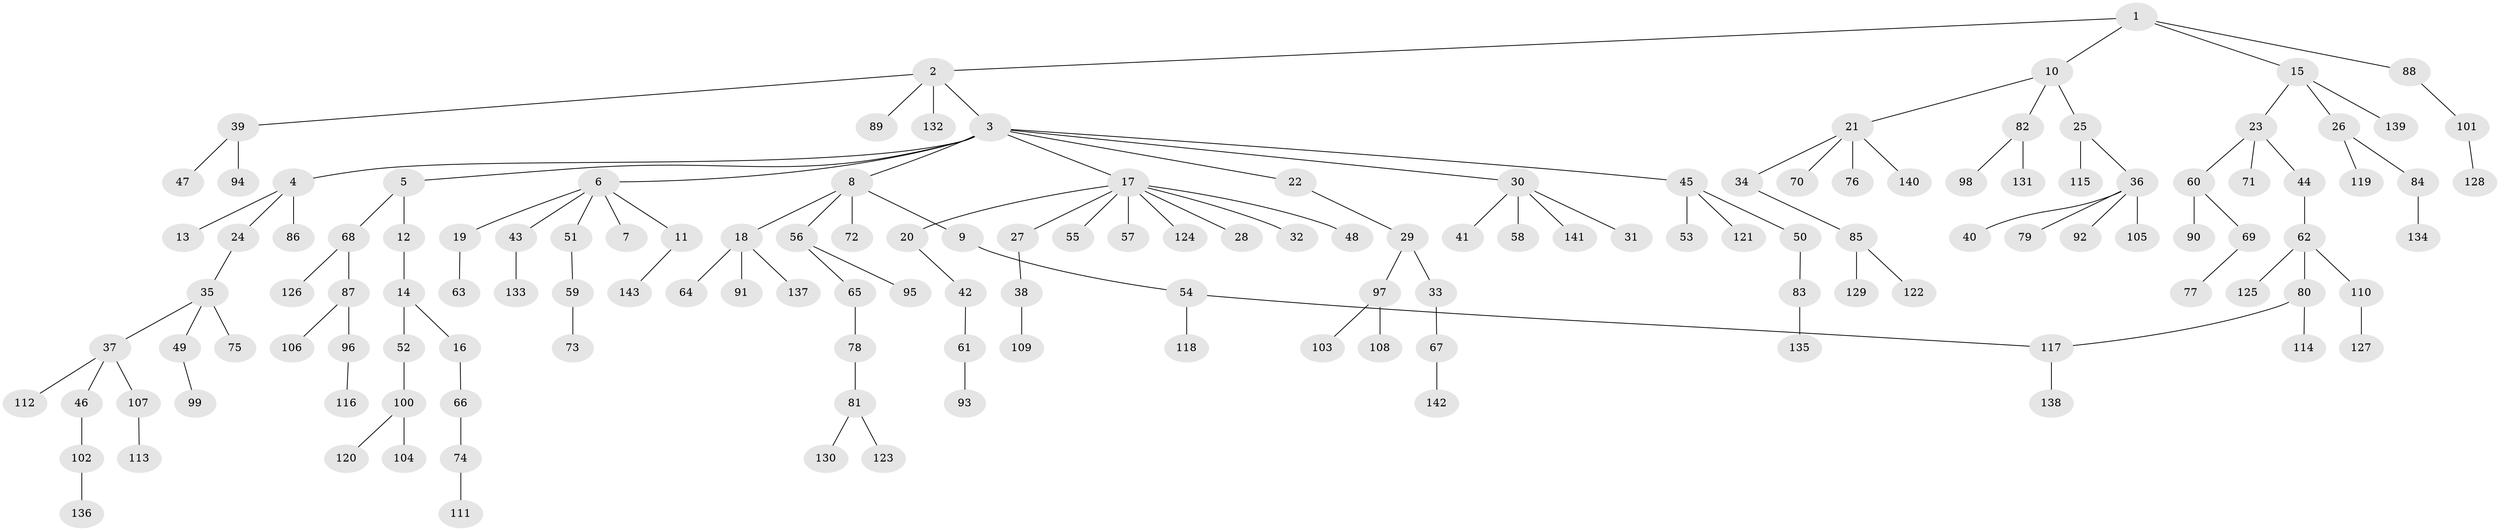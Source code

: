 // coarse degree distribution, {4: 0.10891089108910891, 9: 0.009900990099009901, 3: 0.06930693069306931, 6: 0.009900990099009901, 1: 0.5148514851485149, 5: 0.019801980198019802, 2: 0.25742574257425743, 8: 0.009900990099009901}
// Generated by graph-tools (version 1.1) at 2025/51/02/27/25 19:51:39]
// undirected, 143 vertices, 143 edges
graph export_dot {
graph [start="1"]
  node [color=gray90,style=filled];
  1;
  2;
  3;
  4;
  5;
  6;
  7;
  8;
  9;
  10;
  11;
  12;
  13;
  14;
  15;
  16;
  17;
  18;
  19;
  20;
  21;
  22;
  23;
  24;
  25;
  26;
  27;
  28;
  29;
  30;
  31;
  32;
  33;
  34;
  35;
  36;
  37;
  38;
  39;
  40;
  41;
  42;
  43;
  44;
  45;
  46;
  47;
  48;
  49;
  50;
  51;
  52;
  53;
  54;
  55;
  56;
  57;
  58;
  59;
  60;
  61;
  62;
  63;
  64;
  65;
  66;
  67;
  68;
  69;
  70;
  71;
  72;
  73;
  74;
  75;
  76;
  77;
  78;
  79;
  80;
  81;
  82;
  83;
  84;
  85;
  86;
  87;
  88;
  89;
  90;
  91;
  92;
  93;
  94;
  95;
  96;
  97;
  98;
  99;
  100;
  101;
  102;
  103;
  104;
  105;
  106;
  107;
  108;
  109;
  110;
  111;
  112;
  113;
  114;
  115;
  116;
  117;
  118;
  119;
  120;
  121;
  122;
  123;
  124;
  125;
  126;
  127;
  128;
  129;
  130;
  131;
  132;
  133;
  134;
  135;
  136;
  137;
  138;
  139;
  140;
  141;
  142;
  143;
  1 -- 2;
  1 -- 10;
  1 -- 15;
  1 -- 88;
  2 -- 3;
  2 -- 39;
  2 -- 89;
  2 -- 132;
  3 -- 4;
  3 -- 5;
  3 -- 6;
  3 -- 8;
  3 -- 17;
  3 -- 22;
  3 -- 30;
  3 -- 45;
  4 -- 13;
  4 -- 24;
  4 -- 86;
  5 -- 12;
  5 -- 68;
  6 -- 7;
  6 -- 11;
  6 -- 19;
  6 -- 43;
  6 -- 51;
  8 -- 9;
  8 -- 18;
  8 -- 56;
  8 -- 72;
  9 -- 54;
  10 -- 21;
  10 -- 25;
  10 -- 82;
  11 -- 143;
  12 -- 14;
  14 -- 16;
  14 -- 52;
  15 -- 23;
  15 -- 26;
  15 -- 139;
  16 -- 66;
  17 -- 20;
  17 -- 27;
  17 -- 28;
  17 -- 32;
  17 -- 48;
  17 -- 55;
  17 -- 57;
  17 -- 124;
  18 -- 64;
  18 -- 91;
  18 -- 137;
  19 -- 63;
  20 -- 42;
  21 -- 34;
  21 -- 70;
  21 -- 76;
  21 -- 140;
  22 -- 29;
  23 -- 44;
  23 -- 60;
  23 -- 71;
  24 -- 35;
  25 -- 36;
  25 -- 115;
  26 -- 84;
  26 -- 119;
  27 -- 38;
  29 -- 33;
  29 -- 97;
  30 -- 31;
  30 -- 41;
  30 -- 58;
  30 -- 141;
  33 -- 67;
  34 -- 85;
  35 -- 37;
  35 -- 49;
  35 -- 75;
  36 -- 40;
  36 -- 79;
  36 -- 92;
  36 -- 105;
  37 -- 46;
  37 -- 107;
  37 -- 112;
  38 -- 109;
  39 -- 47;
  39 -- 94;
  42 -- 61;
  43 -- 133;
  44 -- 62;
  45 -- 50;
  45 -- 53;
  45 -- 121;
  46 -- 102;
  49 -- 99;
  50 -- 83;
  51 -- 59;
  52 -- 100;
  54 -- 118;
  54 -- 117;
  56 -- 65;
  56 -- 95;
  59 -- 73;
  60 -- 69;
  60 -- 90;
  61 -- 93;
  62 -- 80;
  62 -- 110;
  62 -- 125;
  65 -- 78;
  66 -- 74;
  67 -- 142;
  68 -- 87;
  68 -- 126;
  69 -- 77;
  74 -- 111;
  78 -- 81;
  80 -- 114;
  80 -- 117;
  81 -- 123;
  81 -- 130;
  82 -- 98;
  82 -- 131;
  83 -- 135;
  84 -- 134;
  85 -- 122;
  85 -- 129;
  87 -- 96;
  87 -- 106;
  88 -- 101;
  96 -- 116;
  97 -- 103;
  97 -- 108;
  100 -- 104;
  100 -- 120;
  101 -- 128;
  102 -- 136;
  107 -- 113;
  110 -- 127;
  117 -- 138;
}

